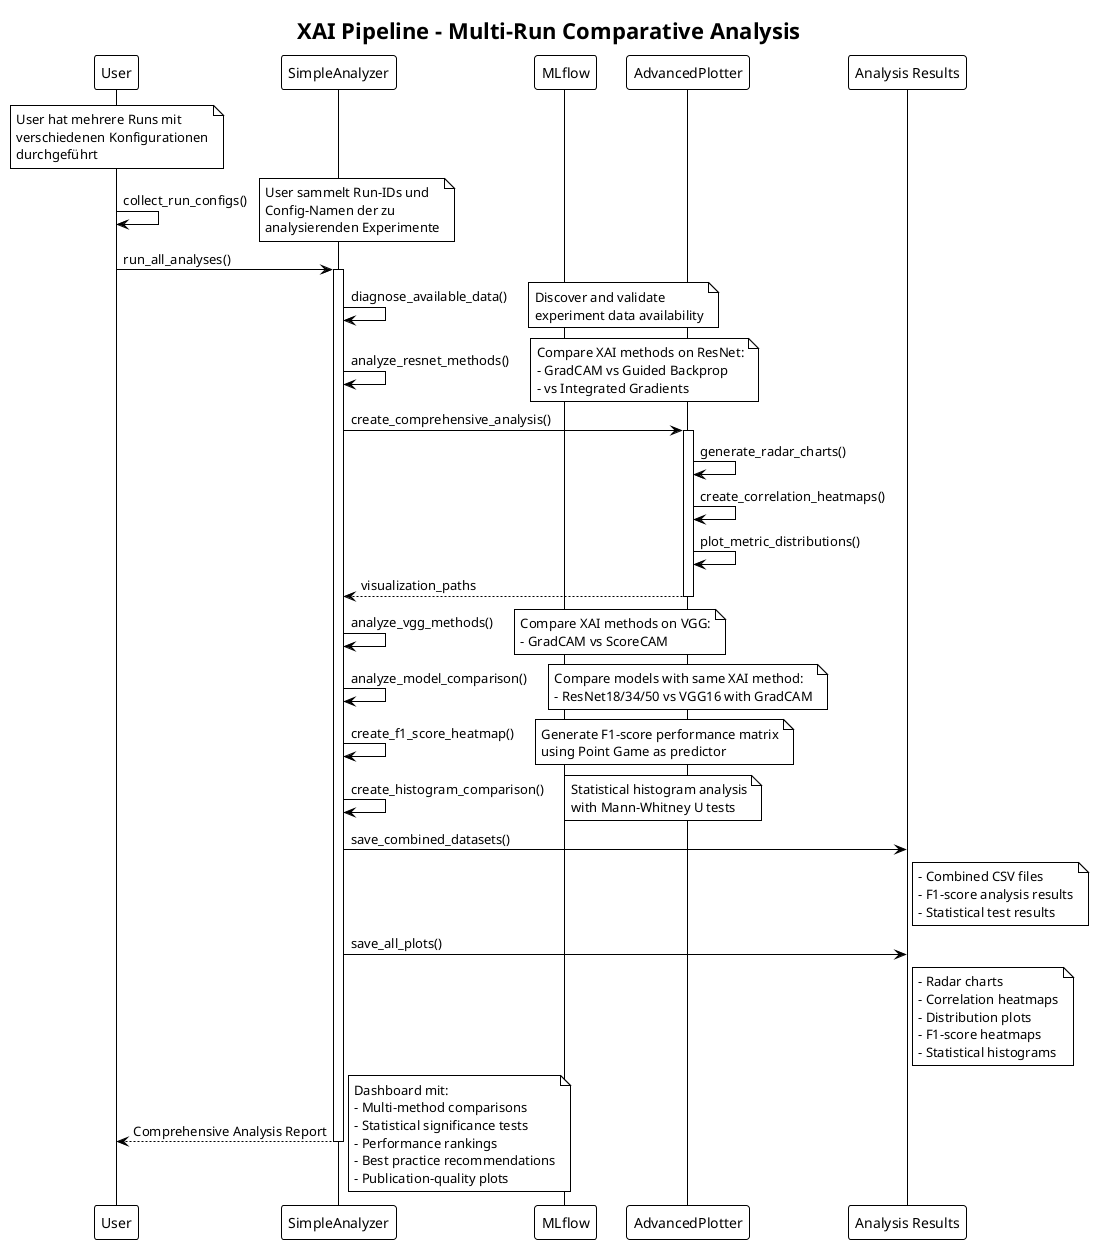 @startuml multi_run_analysis
!theme plain
title XAI Pipeline - Multi-Run Comparative Analysis

participant User
participant SimpleAnalyzer
participant MLflow
participant AdvancedPlotter
participant "Analysis Results" as Results

note over User
User hat mehrere Runs mit 
verschiedenen Konfigurationen
durchgeführt
end note

User -> User: collect_run_configs()
note right
User sammelt Run-IDs und
Config-Namen der zu 
analysierenden Experimente
end note

User -> SimpleAnalyzer: run_all_analyses()
activate SimpleAnalyzer

SimpleAnalyzer -> SimpleAnalyzer: diagnose_available_data()
note right
Discover and validate
experiment data availability
end note

SimpleAnalyzer -> SimpleAnalyzer: analyze_resnet_methods()
note right
Compare XAI methods on ResNet:
- GradCAM vs Guided Backprop
- vs Integrated Gradients
end note

SimpleAnalyzer -> AdvancedPlotter: create_comprehensive_analysis()
activate AdvancedPlotter
AdvancedPlotter -> AdvancedPlotter: generate_radar_charts()
AdvancedPlotter -> AdvancedPlotter: create_correlation_heatmaps()
AdvancedPlotter -> AdvancedPlotter: plot_metric_distributions()
AdvancedPlotter --> SimpleAnalyzer: visualization_paths
deactivate AdvancedPlotter

SimpleAnalyzer -> SimpleAnalyzer: analyze_vgg_methods()
note right
Compare XAI methods on VGG:
- GradCAM vs ScoreCAM
end note

SimpleAnalyzer -> SimpleAnalyzer: analyze_model_comparison()
note right
Compare models with same XAI method:
- ResNet18/34/50 vs VGG16 with GradCAM
end note

SimpleAnalyzer -> SimpleAnalyzer: create_f1_score_heatmap()
note right
Generate F1-score performance matrix
using Point Game as predictor
end note

SimpleAnalyzer -> SimpleAnalyzer: create_histogram_comparison()
note right
Statistical histogram analysis
with Mann-Whitney U tests
end note

SimpleAnalyzer -> Results: save_combined_datasets()
note right of Results
- Combined CSV files
- F1-score analysis results
- Statistical test results
end note

SimpleAnalyzer -> Results: save_all_plots()
note right of Results
- Radar charts
- Correlation heatmaps
- Distribution plots
- F1-score heatmaps
- Statistical histograms
end note

SimpleAnalyzer --> User: Comprehensive Analysis Report
deactivate SimpleAnalyzer

note right
Dashboard mit:
- Multi-method comparisons
- Statistical significance tests
- Performance rankings
- Best practice recommendations
- Publication-quality plots
end note

@enduml